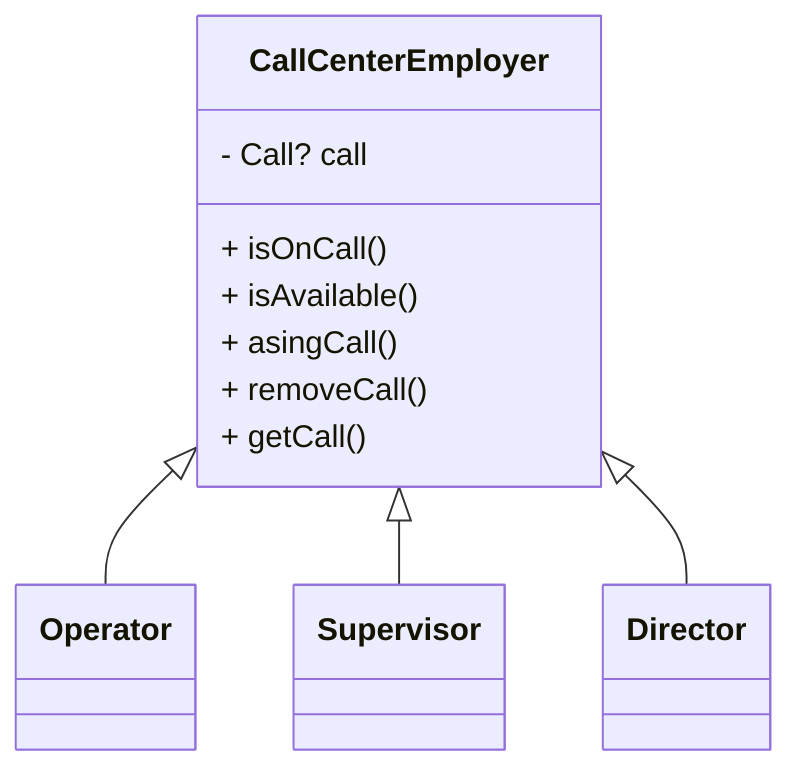 classDiagram
    
      CallCenterEmployer <|-- Operator
      CallCenterEmployer <|-- Supervisor
      CallCenterEmployer <|-- Director
      CallCenterEmployer : - Call? call
      CallCenterEmployer: + isOnCall()
      CallCenterEmployer: + isAvailable()
      CallCenterEmployer: + asingCall()
      CallCenterEmployer: + removeCall()
      CallCenterEmployer: + getCall()
      class Operator{
      }
      class Supervisor{

      }
      class Director{
      }
